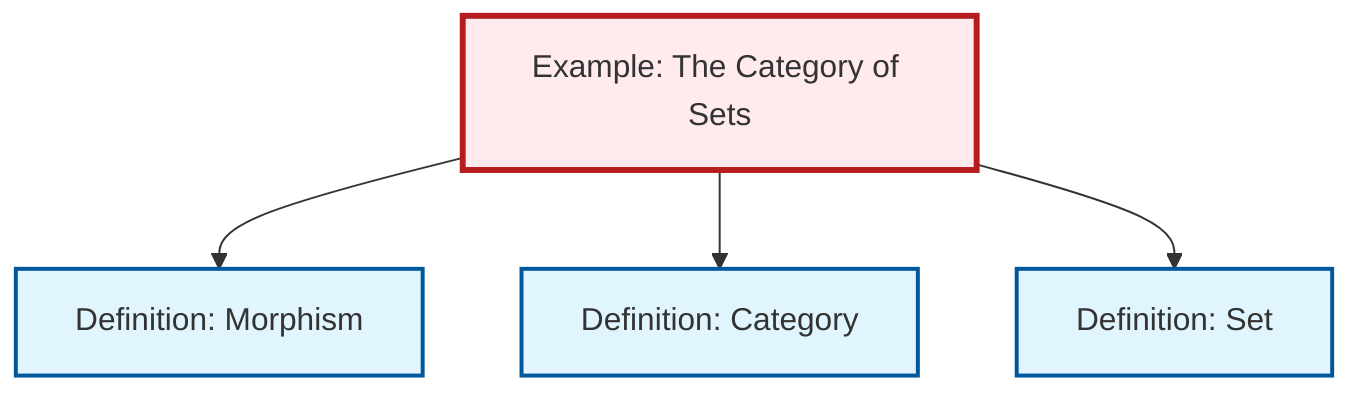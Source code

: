 graph TD
    classDef definition fill:#e1f5fe,stroke:#01579b,stroke-width:2px
    classDef theorem fill:#f3e5f5,stroke:#4a148c,stroke-width:2px
    classDef axiom fill:#fff3e0,stroke:#e65100,stroke-width:2px
    classDef example fill:#e8f5e9,stroke:#1b5e20,stroke-width:2px
    classDef current fill:#ffebee,stroke:#b71c1c,stroke-width:3px
    def-morphism["Definition: Morphism"]:::definition
    ex-set-category["Example: The Category of Sets"]:::example
    def-set["Definition: Set"]:::definition
    def-category["Definition: Category"]:::definition
    ex-set-category --> def-morphism
    ex-set-category --> def-category
    ex-set-category --> def-set
    class ex-set-category current